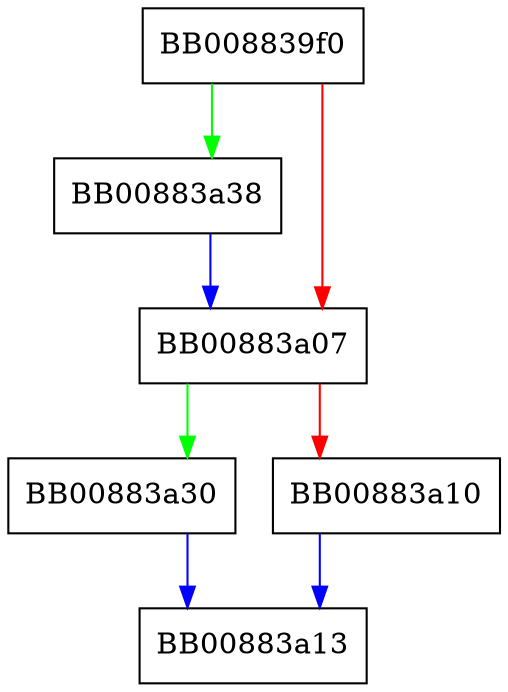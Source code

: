 digraph _IO_init_marker {
  node [shape="box"];
  graph [splines=ortho];
  BB008839f0 -> BB00883a38 [color="green"];
  BB008839f0 -> BB00883a07 [color="red"];
  BB00883a07 -> BB00883a30 [color="green"];
  BB00883a07 -> BB00883a10 [color="red"];
  BB00883a10 -> BB00883a13 [color="blue"];
  BB00883a30 -> BB00883a13 [color="blue"];
  BB00883a38 -> BB00883a07 [color="blue"];
}